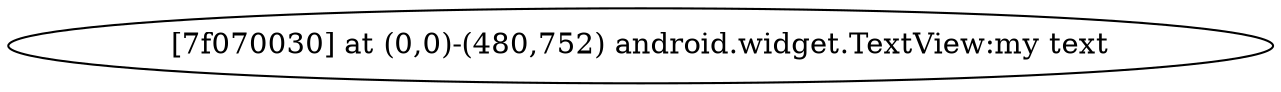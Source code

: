 strict digraph G {
  1 [ label="[7f070030] at (0,0)-(480,752) android.widget.TextView:my text" ];
}
